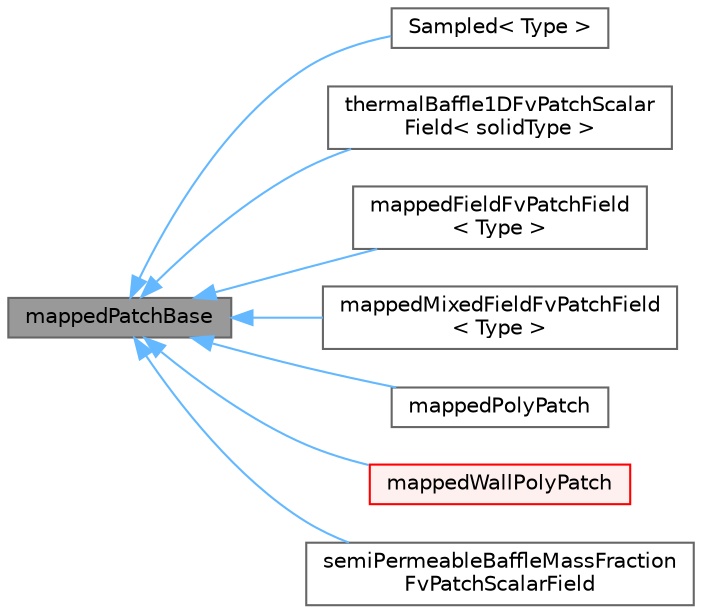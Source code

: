 digraph "mappedPatchBase"
{
 // LATEX_PDF_SIZE
  bgcolor="transparent";
  edge [fontname=Helvetica,fontsize=10,labelfontname=Helvetica,labelfontsize=10];
  node [fontname=Helvetica,fontsize=10,shape=box,height=0.2,width=0.4];
  rankdir="LR";
  Node1 [id="Node000001",label="mappedPatchBase",height=0.2,width=0.4,color="gray40", fillcolor="grey60", style="filled", fontcolor="black",tooltip="Determines a mapping between patch face centres and mesh cell or face centres and processors they're ..."];
  Node1 -> Node2 [id="edge1_Node000001_Node000002",dir="back",color="steelblue1",style="solid",tooltip=" "];
  Node2 [id="Node000002",label="Sampled\< Type \>",height=0.2,width=0.4,color="gray40", fillcolor="white", style="filled",URL="$classFoam_1_1PatchFunction1Types_1_1Sampled.html",tooltip="PatchFunction1 to sample an existing field."];
  Node1 -> Node3 [id="edge2_Node000001_Node000003",dir="back",color="steelblue1",style="solid",tooltip=" "];
  Node3 [id="Node000003",label="thermalBaffle1DFvPatchScalar\lField\< solidType \>",height=0.2,width=0.4,color="gray40", fillcolor="white", style="filled",URL="$classFoam_1_1compressible_1_1thermalBaffle1DFvPatchScalarField.html",tooltip="This BC solves a steady 1D thermal baffle."];
  Node1 -> Node4 [id="edge3_Node000001_Node000004",dir="back",color="steelblue1",style="solid",tooltip=" "];
  Node4 [id="Node000004",label="mappedFieldFvPatchField\l\< Type \>",height=0.2,width=0.4,color="gray40", fillcolor="white", style="filled",URL="$classFoam_1_1mappedFieldFvPatchField.html",tooltip="This boundary condition provides a self-contained version of the mapped condition...."];
  Node1 -> Node5 [id="edge4_Node000001_Node000005",dir="back",color="steelblue1",style="solid",tooltip=" "];
  Node5 [id="Node000005",label="mappedMixedFieldFvPatchField\l\< Type \>",height=0.2,width=0.4,color="gray40", fillcolor="white", style="filled",URL="$classFoam_1_1mappedMixedFieldFvPatchField.html",tooltip="This boundary condition provides a self-contained version of e.g. mapped boundary conditions."];
  Node1 -> Node6 [id="edge5_Node000001_Node000006",dir="back",color="steelblue1",style="solid",tooltip=" "];
  Node6 [id="Node000006",label="mappedPolyPatch",height=0.2,width=0.4,color="gray40", fillcolor="white", style="filled",URL="$classFoam_1_1mappedPolyPatch.html",tooltip="Determines a mapping between patch face centres and mesh cell or face centres and processors they're ..."];
  Node1 -> Node7 [id="edge6_Node000001_Node000007",dir="back",color="steelblue1",style="solid",tooltip=" "];
  Node7 [id="Node000007",label="mappedWallPolyPatch",height=0.2,width=0.4,color="red", fillcolor="#FFF0F0", style="filled",URL="$classFoam_1_1mappedWallPolyPatch.html",tooltip="Determines a mapping between patch face centres and mesh cell or face centres and processors they're ..."];
  Node1 -> Node9 [id="edge7_Node000001_Node000009",dir="back",color="steelblue1",style="solid",tooltip=" "];
  Node9 [id="Node000009",label="semiPermeableBaffleMassFraction\lFvPatchScalarField",height=0.2,width=0.4,color="gray40", fillcolor="white", style="filled",URL="$classFoam_1_1semiPermeableBaffleMassFractionFvPatchScalarField.html",tooltip="This is a mass-fraction boundary condition for a semi-permeable baffle."];
}
